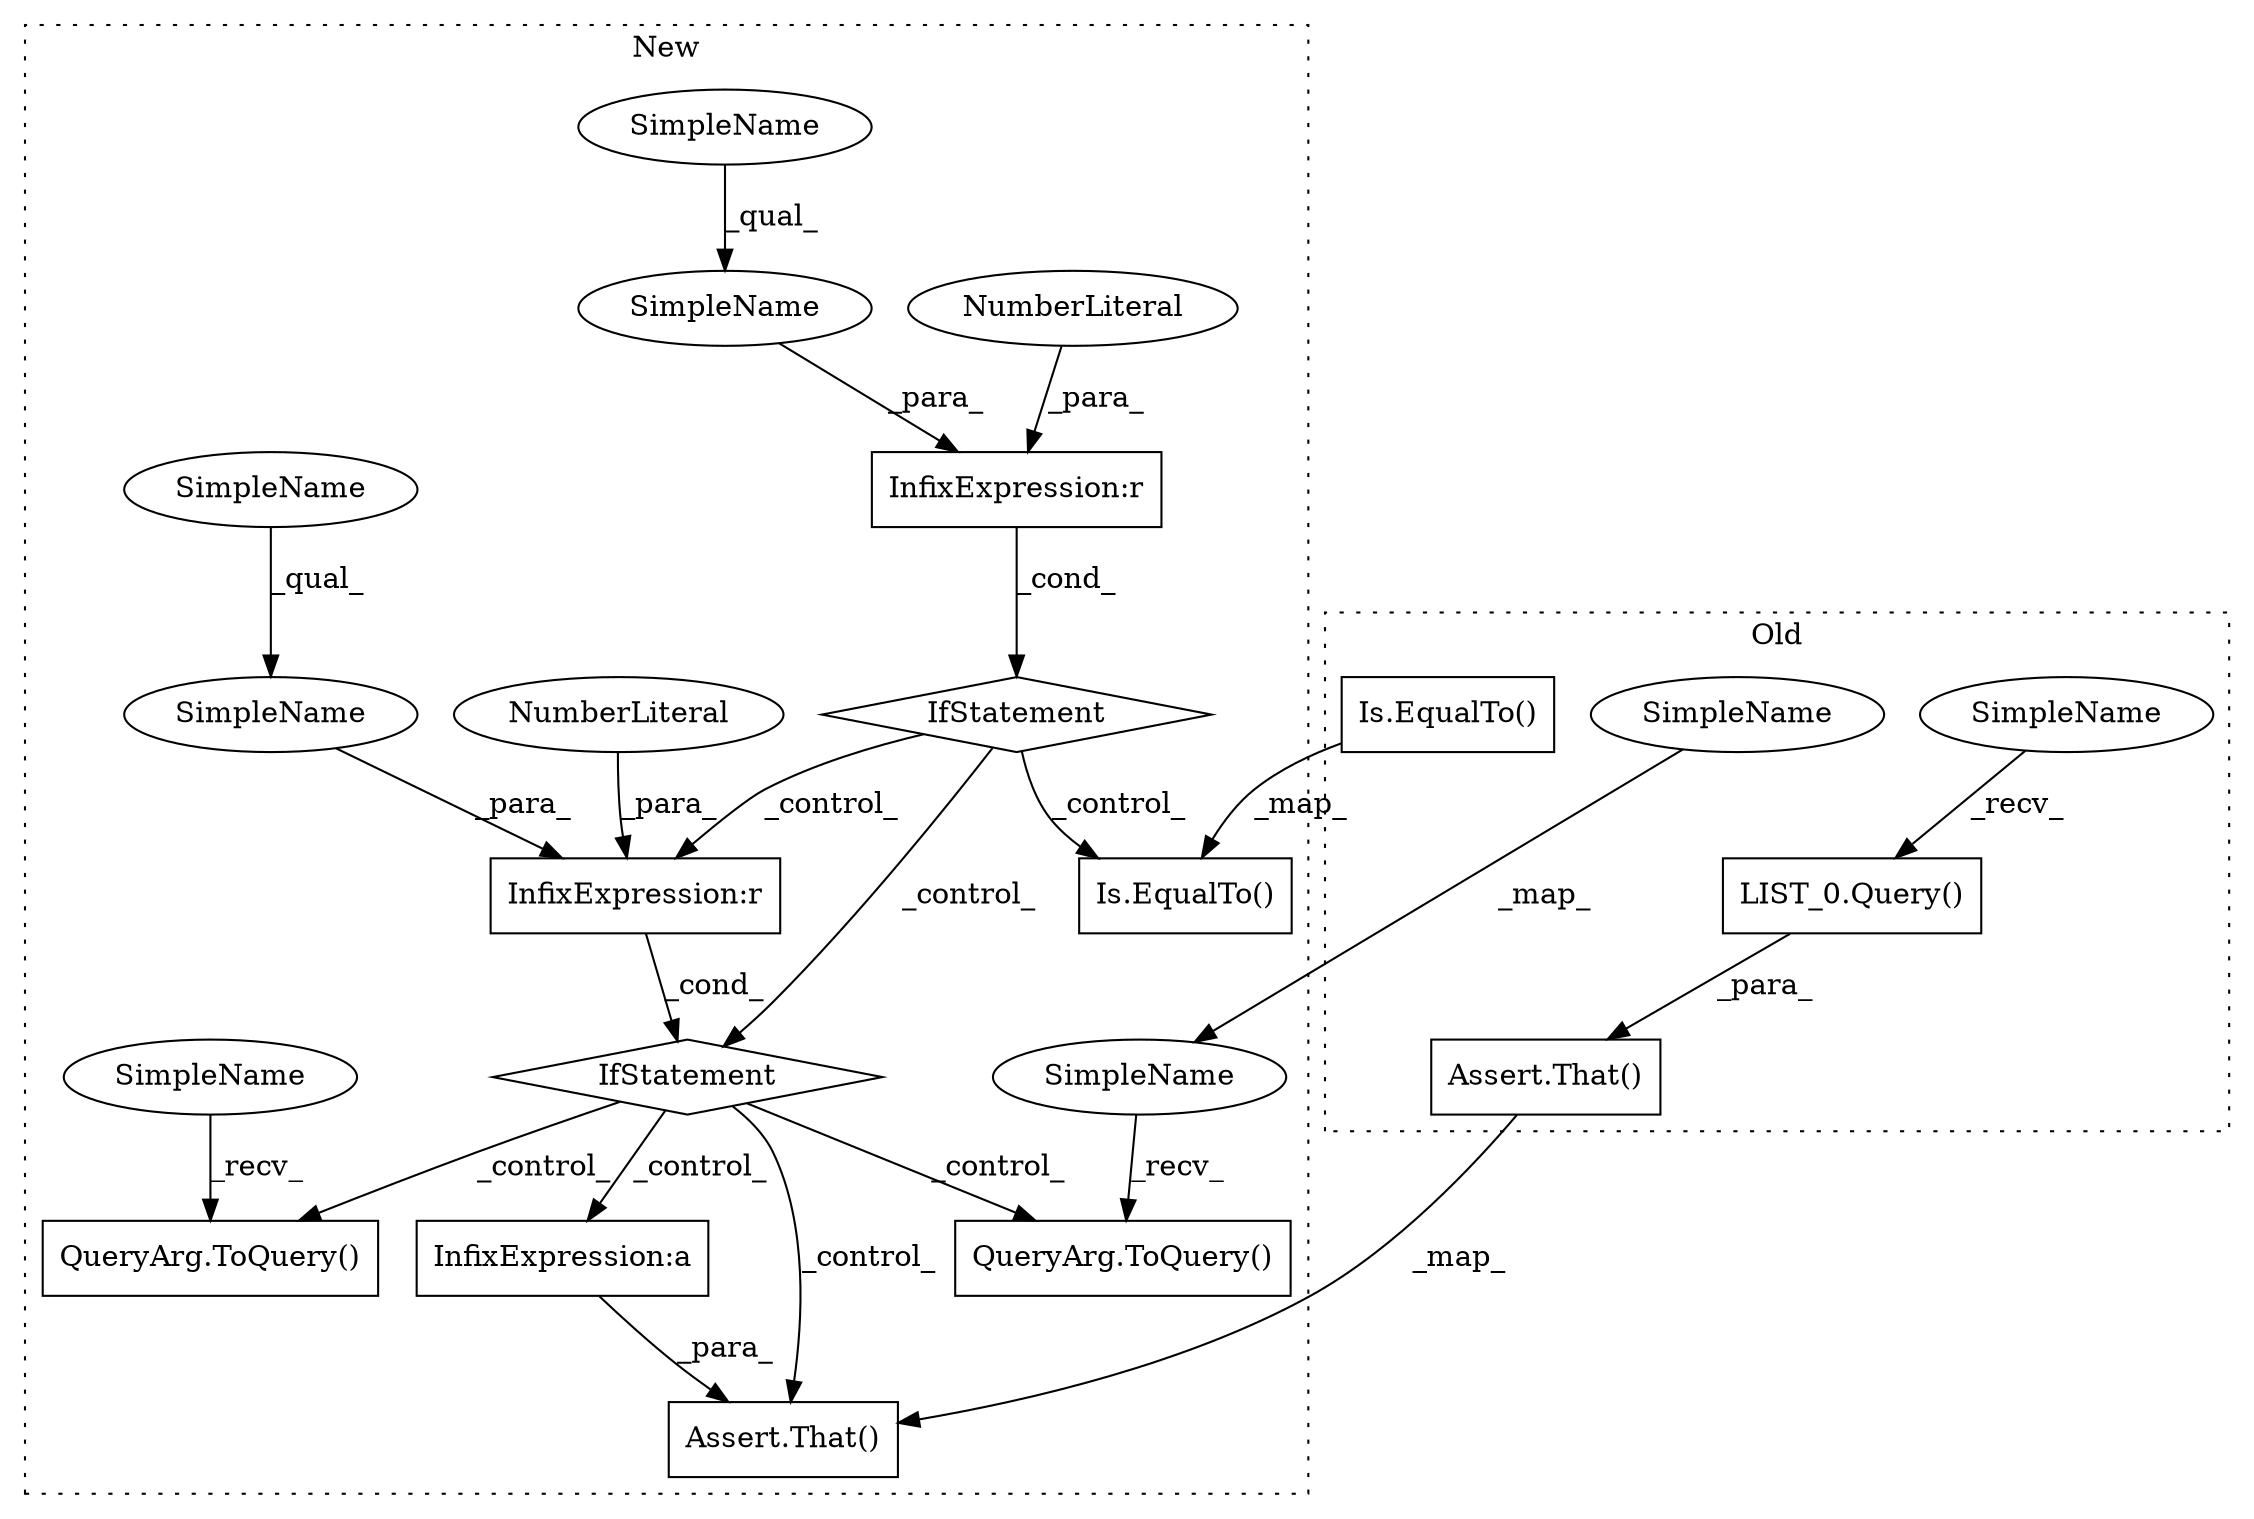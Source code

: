digraph G {
subgraph cluster0 {
1 [label="Is.EqualTo()" a="32" s="10698,10707" l="8,1" shape="box"];
6 [label="Assert.That()" a="32" s="10929,10958" l="5,1" shape="box"];
9 [label="LIST_0.Query()" a="32" s="10829" l="7" shape="box"];
19 [label="SimpleName" a="42" s="10729" l="6" shape="ellipse"];
20 [label="SimpleName" a="42" s="10822" l="6" shape="ellipse"];
label = "Old";
style="dotted";
}
subgraph cluster1 {
2 [label="Is.EqualTo()" a="32" s="13553,13562" l="8,1" shape="box"];
3 [label="InfixExpression:r" a="27" s="13474" l="4" shape="box"];
4 [label="NumberLiteral" a="34" s="13478" l="1" shape="ellipse"];
5 [label="Assert.That()" a="32" s="13803,13888" l="5,1" shape="box"];
7 [label="IfStatement" a="25" s="13460,13479" l="4,2" shape="diamond"];
8 [label="QueryArg.ToQuery()" a="32" s="13930" l="9" shape="box"];
10 [label="SimpleName" a="42" s="13464" l="10" shape="ellipse"];
11 [label="IfStatement" a="25" s="13677,13701" l="9,2" shape="diamond"];
12 [label="SimpleName" a="42" s="13686" l="10" shape="ellipse"];
13 [label="InfixExpression:r" a="27" s="13696" l="4" shape="box"];
14 [label="NumberLiteral" a="34" s="13700" l="1" shape="ellipse"];
15 [label="InfixExpression:a" a="27" s="13821" l="-13" shape="box"];
16 [label="QueryArg.ToQuery()" a="32" s="14136" l="9" shape="box"];
17 [label="SimpleName" a="42" s="13926" l="3" shape="ellipse"];
18 [label="SimpleName" a="42" s="14132" l="3" shape="ellipse"];
21 [label="SimpleName" a="42" s="13464" l="4" shape="ellipse"];
22 [label="SimpleName" a="42" s="13686" l="4" shape="ellipse"];
label = "New";
style="dotted";
}
1 -> 2 [label="_map_"];
3 -> 7 [label="_cond_"];
4 -> 3 [label="_para_"];
6 -> 5 [label="_map_"];
7 -> 13 [label="_control_"];
7 -> 2 [label="_control_"];
7 -> 11 [label="_control_"];
9 -> 6 [label="_para_"];
10 -> 3 [label="_para_"];
11 -> 5 [label="_control_"];
11 -> 15 [label="_control_"];
11 -> 8 [label="_control_"];
11 -> 16 [label="_control_"];
12 -> 13 [label="_para_"];
13 -> 11 [label="_cond_"];
14 -> 13 [label="_para_"];
15 -> 5 [label="_para_"];
17 -> 8 [label="_recv_"];
18 -> 16 [label="_recv_"];
19 -> 17 [label="_map_"];
20 -> 9 [label="_recv_"];
21 -> 10 [label="_qual_"];
22 -> 12 [label="_qual_"];
}